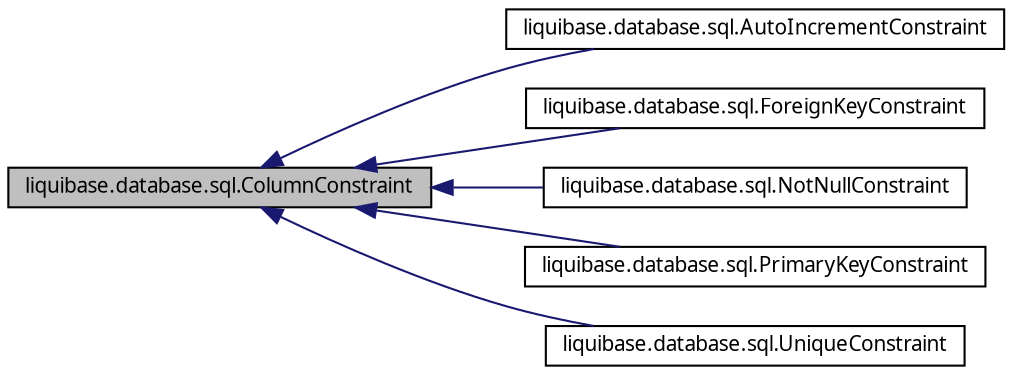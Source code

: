 digraph G
{
  edge [fontname="FreeSans.ttf",fontsize=10,labelfontname="FreeSans.ttf",labelfontsize=10];
  node [fontname="FreeSans.ttf",fontsize=10,shape=record];
  rankdir=LR;
  Node1 [label="liquibase.database.sql.ColumnConstraint",height=0.2,width=0.4,color="black", fillcolor="grey75", style="filled" fontcolor="black"];
  Node1 -> Node2 [dir=back,color="midnightblue",fontsize=10,style="solid",fontname="FreeSans.ttf"];
  Node2 [label="liquibase.database.sql.AutoIncrementConstraint",height=0.2,width=0.4,color="black", fillcolor="white", style="filled",URL="$classliquibase_1_1database_1_1sql_1_1_auto_increment_constraint.html"];
  Node1 -> Node3 [dir=back,color="midnightblue",fontsize=10,style="solid",fontname="FreeSans.ttf"];
  Node3 [label="liquibase.database.sql.ForeignKeyConstraint",height=0.2,width=0.4,color="black", fillcolor="white", style="filled",URL="$classliquibase_1_1database_1_1sql_1_1_foreign_key_constraint.html"];
  Node1 -> Node4 [dir=back,color="midnightblue",fontsize=10,style="solid",fontname="FreeSans.ttf"];
  Node4 [label="liquibase.database.sql.NotNullConstraint",height=0.2,width=0.4,color="black", fillcolor="white", style="filled",URL="$classliquibase_1_1database_1_1sql_1_1_not_null_constraint.html"];
  Node1 -> Node5 [dir=back,color="midnightblue",fontsize=10,style="solid",fontname="FreeSans.ttf"];
  Node5 [label="liquibase.database.sql.PrimaryKeyConstraint",height=0.2,width=0.4,color="black", fillcolor="white", style="filled",URL="$classliquibase_1_1database_1_1sql_1_1_primary_key_constraint.html"];
  Node1 -> Node6 [dir=back,color="midnightblue",fontsize=10,style="solid",fontname="FreeSans.ttf"];
  Node6 [label="liquibase.database.sql.UniqueConstraint",height=0.2,width=0.4,color="black", fillcolor="white", style="filled",URL="$classliquibase_1_1database_1_1sql_1_1_unique_constraint.html"];
}
